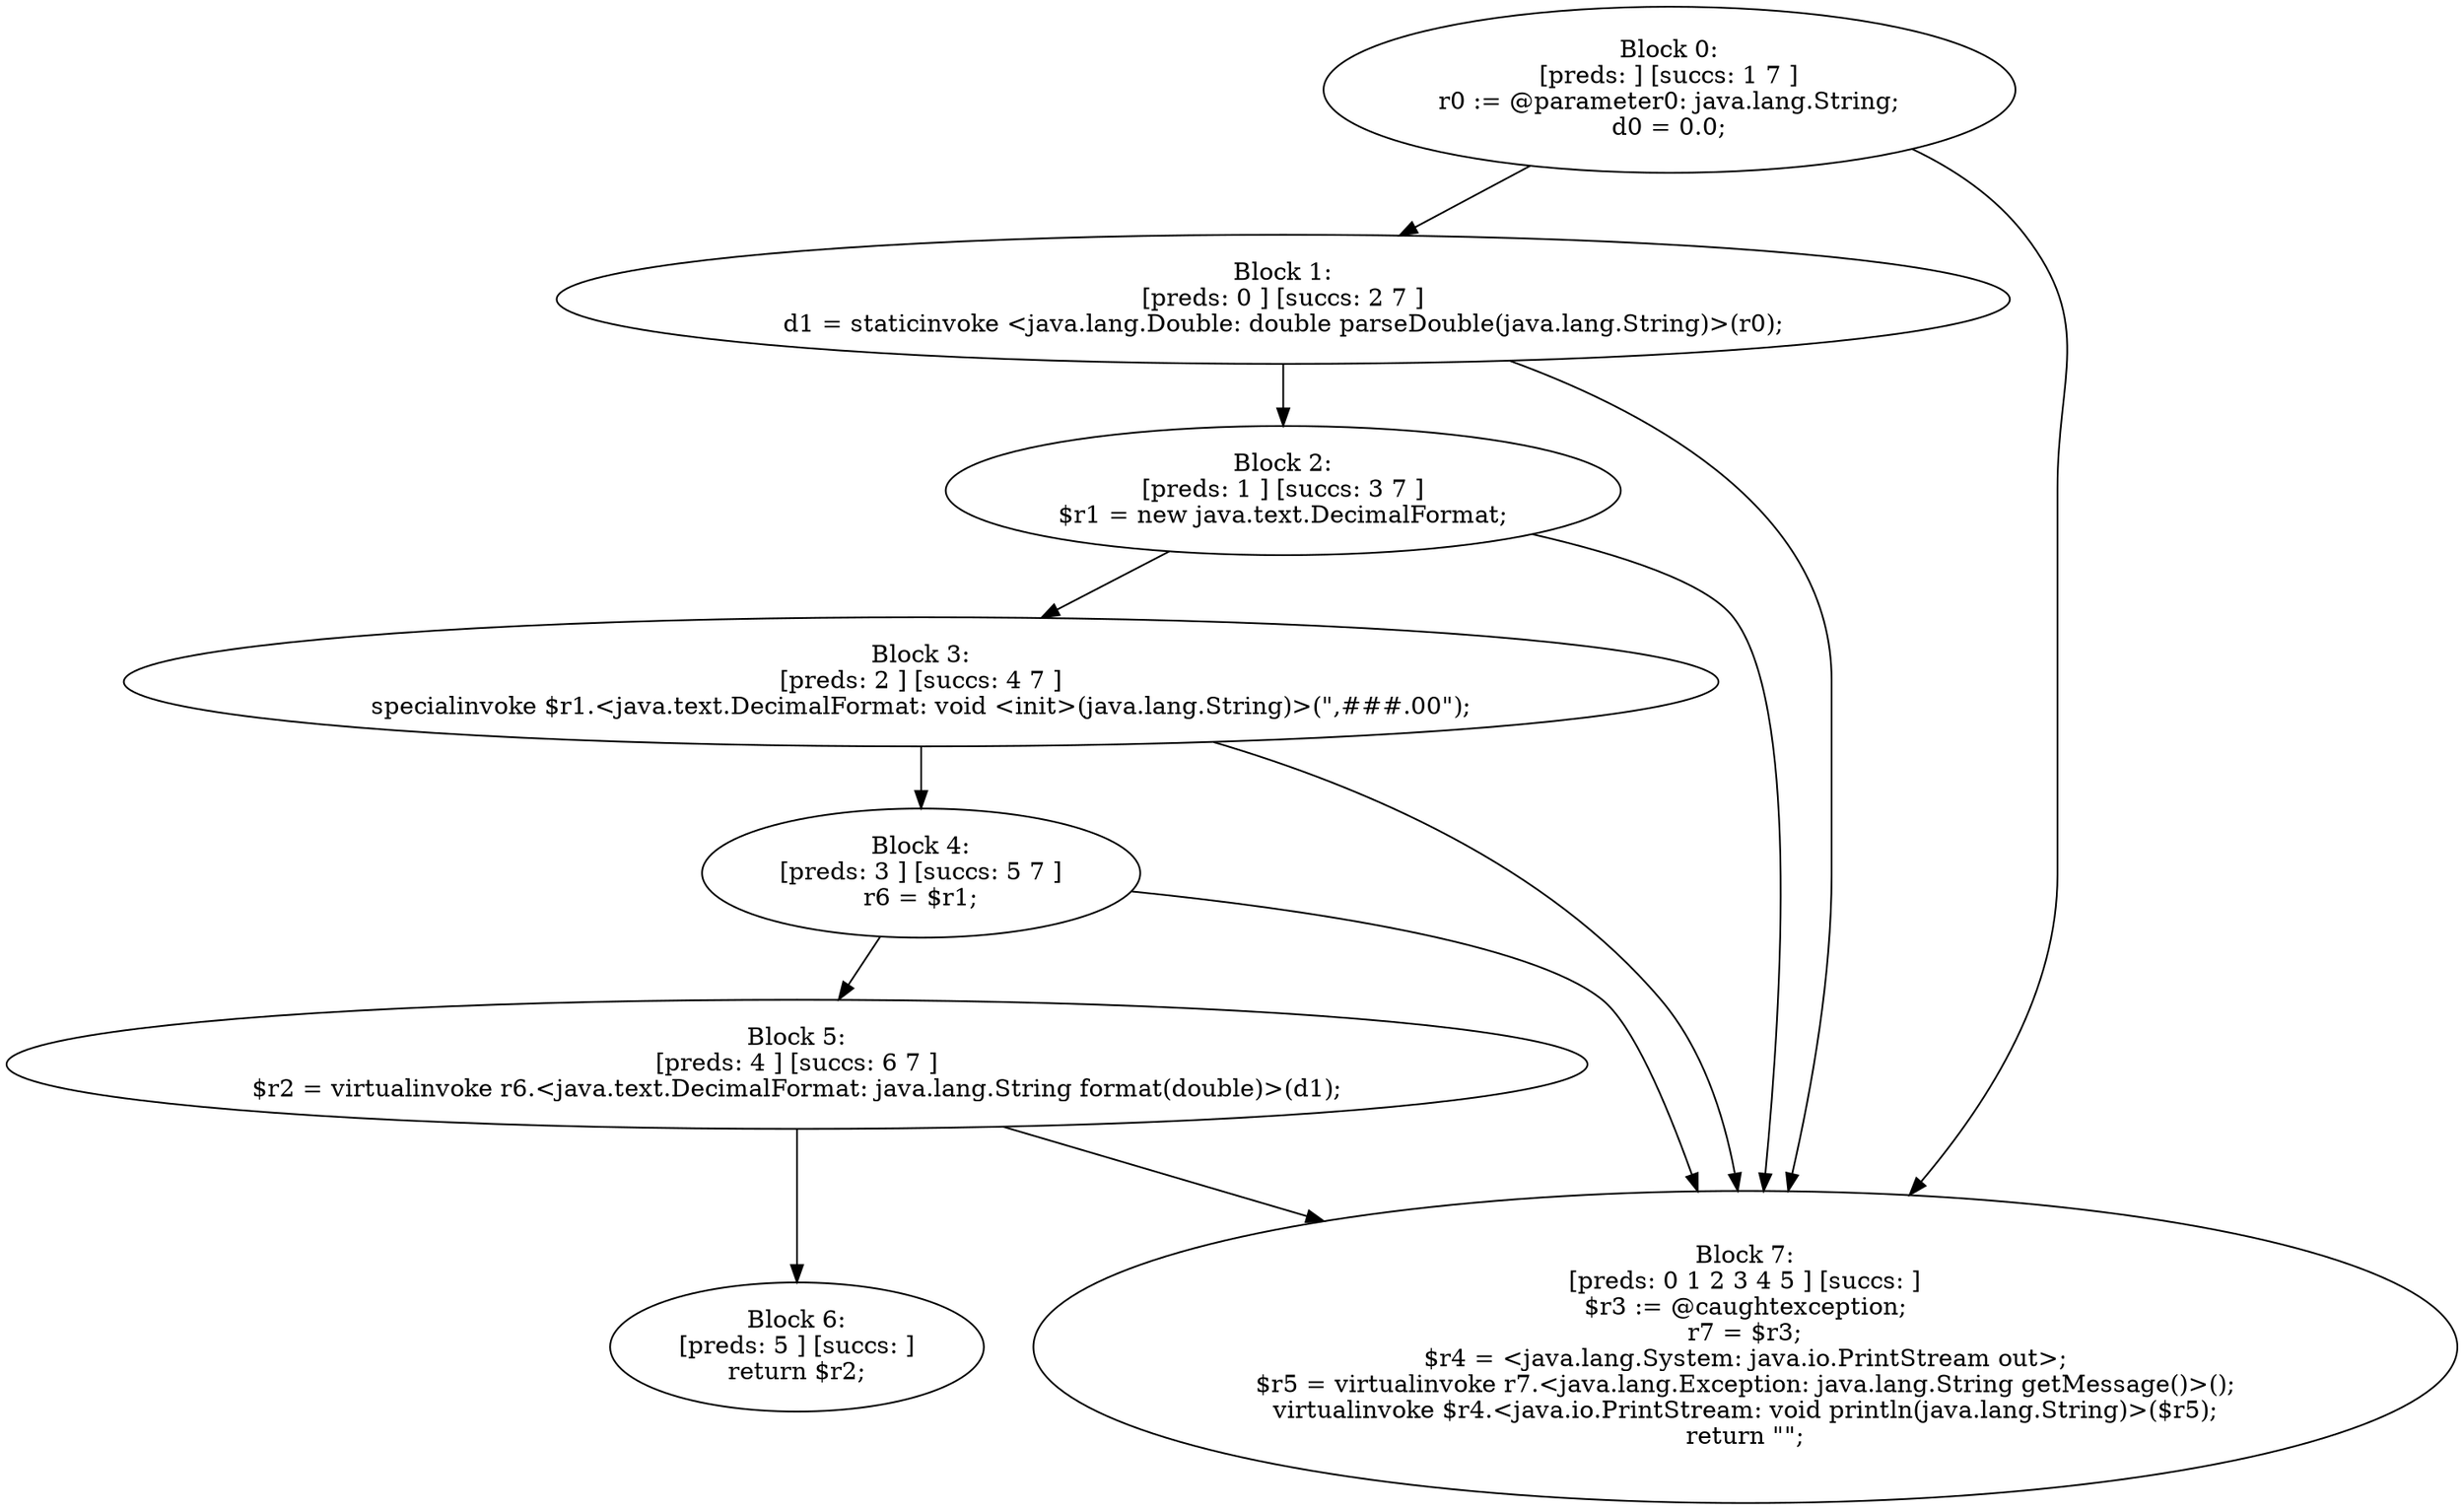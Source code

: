 digraph "unitGraph" {
    "Block 0:
[preds: ] [succs: 1 7 ]
r0 := @parameter0: java.lang.String;
d0 = 0.0;
"
    "Block 1:
[preds: 0 ] [succs: 2 7 ]
d1 = staticinvoke <java.lang.Double: double parseDouble(java.lang.String)>(r0);
"
    "Block 2:
[preds: 1 ] [succs: 3 7 ]
$r1 = new java.text.DecimalFormat;
"
    "Block 3:
[preds: 2 ] [succs: 4 7 ]
specialinvoke $r1.<java.text.DecimalFormat: void <init>(java.lang.String)>(\",###.00\");
"
    "Block 4:
[preds: 3 ] [succs: 5 7 ]
r6 = $r1;
"
    "Block 5:
[preds: 4 ] [succs: 6 7 ]
$r2 = virtualinvoke r6.<java.text.DecimalFormat: java.lang.String format(double)>(d1);
"
    "Block 6:
[preds: 5 ] [succs: ]
return $r2;
"
    "Block 7:
[preds: 0 1 2 3 4 5 ] [succs: ]
$r3 := @caughtexception;
r7 = $r3;
$r4 = <java.lang.System: java.io.PrintStream out>;
$r5 = virtualinvoke r7.<java.lang.Exception: java.lang.String getMessage()>();
virtualinvoke $r4.<java.io.PrintStream: void println(java.lang.String)>($r5);
return \"\";
"
    "Block 0:
[preds: ] [succs: 1 7 ]
r0 := @parameter0: java.lang.String;
d0 = 0.0;
"->"Block 1:
[preds: 0 ] [succs: 2 7 ]
d1 = staticinvoke <java.lang.Double: double parseDouble(java.lang.String)>(r0);
";
    "Block 0:
[preds: ] [succs: 1 7 ]
r0 := @parameter0: java.lang.String;
d0 = 0.0;
"->"Block 7:
[preds: 0 1 2 3 4 5 ] [succs: ]
$r3 := @caughtexception;
r7 = $r3;
$r4 = <java.lang.System: java.io.PrintStream out>;
$r5 = virtualinvoke r7.<java.lang.Exception: java.lang.String getMessage()>();
virtualinvoke $r4.<java.io.PrintStream: void println(java.lang.String)>($r5);
return \"\";
";
    "Block 1:
[preds: 0 ] [succs: 2 7 ]
d1 = staticinvoke <java.lang.Double: double parseDouble(java.lang.String)>(r0);
"->"Block 2:
[preds: 1 ] [succs: 3 7 ]
$r1 = new java.text.DecimalFormat;
";
    "Block 1:
[preds: 0 ] [succs: 2 7 ]
d1 = staticinvoke <java.lang.Double: double parseDouble(java.lang.String)>(r0);
"->"Block 7:
[preds: 0 1 2 3 4 5 ] [succs: ]
$r3 := @caughtexception;
r7 = $r3;
$r4 = <java.lang.System: java.io.PrintStream out>;
$r5 = virtualinvoke r7.<java.lang.Exception: java.lang.String getMessage()>();
virtualinvoke $r4.<java.io.PrintStream: void println(java.lang.String)>($r5);
return \"\";
";
    "Block 2:
[preds: 1 ] [succs: 3 7 ]
$r1 = new java.text.DecimalFormat;
"->"Block 3:
[preds: 2 ] [succs: 4 7 ]
specialinvoke $r1.<java.text.DecimalFormat: void <init>(java.lang.String)>(\",###.00\");
";
    "Block 2:
[preds: 1 ] [succs: 3 7 ]
$r1 = new java.text.DecimalFormat;
"->"Block 7:
[preds: 0 1 2 3 4 5 ] [succs: ]
$r3 := @caughtexception;
r7 = $r3;
$r4 = <java.lang.System: java.io.PrintStream out>;
$r5 = virtualinvoke r7.<java.lang.Exception: java.lang.String getMessage()>();
virtualinvoke $r4.<java.io.PrintStream: void println(java.lang.String)>($r5);
return \"\";
";
    "Block 3:
[preds: 2 ] [succs: 4 7 ]
specialinvoke $r1.<java.text.DecimalFormat: void <init>(java.lang.String)>(\",###.00\");
"->"Block 4:
[preds: 3 ] [succs: 5 7 ]
r6 = $r1;
";
    "Block 3:
[preds: 2 ] [succs: 4 7 ]
specialinvoke $r1.<java.text.DecimalFormat: void <init>(java.lang.String)>(\",###.00\");
"->"Block 7:
[preds: 0 1 2 3 4 5 ] [succs: ]
$r3 := @caughtexception;
r7 = $r3;
$r4 = <java.lang.System: java.io.PrintStream out>;
$r5 = virtualinvoke r7.<java.lang.Exception: java.lang.String getMessage()>();
virtualinvoke $r4.<java.io.PrintStream: void println(java.lang.String)>($r5);
return \"\";
";
    "Block 4:
[preds: 3 ] [succs: 5 7 ]
r6 = $r1;
"->"Block 5:
[preds: 4 ] [succs: 6 7 ]
$r2 = virtualinvoke r6.<java.text.DecimalFormat: java.lang.String format(double)>(d1);
";
    "Block 4:
[preds: 3 ] [succs: 5 7 ]
r6 = $r1;
"->"Block 7:
[preds: 0 1 2 3 4 5 ] [succs: ]
$r3 := @caughtexception;
r7 = $r3;
$r4 = <java.lang.System: java.io.PrintStream out>;
$r5 = virtualinvoke r7.<java.lang.Exception: java.lang.String getMessage()>();
virtualinvoke $r4.<java.io.PrintStream: void println(java.lang.String)>($r5);
return \"\";
";
    "Block 5:
[preds: 4 ] [succs: 6 7 ]
$r2 = virtualinvoke r6.<java.text.DecimalFormat: java.lang.String format(double)>(d1);
"->"Block 6:
[preds: 5 ] [succs: ]
return $r2;
";
    "Block 5:
[preds: 4 ] [succs: 6 7 ]
$r2 = virtualinvoke r6.<java.text.DecimalFormat: java.lang.String format(double)>(d1);
"->"Block 7:
[preds: 0 1 2 3 4 5 ] [succs: ]
$r3 := @caughtexception;
r7 = $r3;
$r4 = <java.lang.System: java.io.PrintStream out>;
$r5 = virtualinvoke r7.<java.lang.Exception: java.lang.String getMessage()>();
virtualinvoke $r4.<java.io.PrintStream: void println(java.lang.String)>($r5);
return \"\";
";
}
